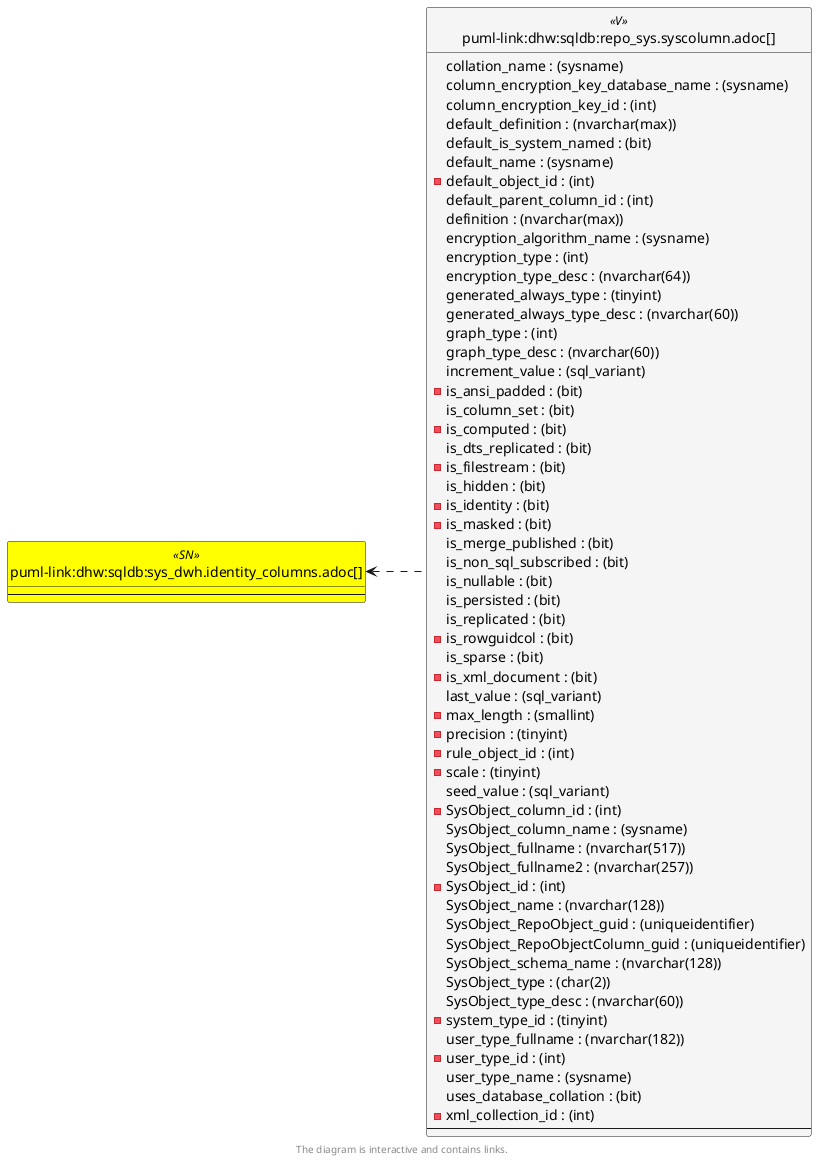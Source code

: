 @startuml
left to right direction
'top to bottom direction
hide circle
'avoide "." issues:
set namespaceSeparator none


skinparam class {
  BackgroundColor White
  BackgroundColor<<FN>> Yellow
  BackgroundColor<<FS>> Yellow
  BackgroundColor<<FT>> LightGray
  BackgroundColor<<IF>> Yellow
  BackgroundColor<<IS>> Yellow
  BackgroundColor<<P>> Aqua
  BackgroundColor<<PC>> Aqua
  BackgroundColor<<SN>> Yellow
  BackgroundColor<<SO>> SlateBlue
  BackgroundColor<<TF>> LightGray
  BackgroundColor<<TR>> Tomato
  BackgroundColor<<U>> White
  BackgroundColor<<V>> WhiteSmoke
  BackgroundColor<<X>> Aqua
  BackgroundColor<<external>> AliceBlue
}


entity "puml-link:dhw:sqldb:repo_sys.syscolumn.adoc[]" as repo_sys.SysColumn << V >> {
  collation_name : (sysname)
  column_encryption_key_database_name : (sysname)
  column_encryption_key_id : (int)
  default_definition : (nvarchar(max))
  default_is_system_named : (bit)
  default_name : (sysname)
  - default_object_id : (int)
  default_parent_column_id : (int)
  definition : (nvarchar(max))
  encryption_algorithm_name : (sysname)
  encryption_type : (int)
  encryption_type_desc : (nvarchar(64))
  generated_always_type : (tinyint)
  generated_always_type_desc : (nvarchar(60))
  graph_type : (int)
  graph_type_desc : (nvarchar(60))
  increment_value : (sql_variant)
  - is_ansi_padded : (bit)
  is_column_set : (bit)
  - is_computed : (bit)
  is_dts_replicated : (bit)
  - is_filestream : (bit)
  is_hidden : (bit)
  - is_identity : (bit)
  - is_masked : (bit)
  is_merge_published : (bit)
  is_non_sql_subscribed : (bit)
  is_nullable : (bit)
  is_persisted : (bit)
  is_replicated : (bit)
  - is_rowguidcol : (bit)
  is_sparse : (bit)
  - is_xml_document : (bit)
  last_value : (sql_variant)
  - max_length : (smallint)
  - precision : (tinyint)
  - rule_object_id : (int)
  - scale : (tinyint)
  seed_value : (sql_variant)
  - SysObject_column_id : (int)
  SysObject_column_name : (sysname)
  SysObject_fullname : (nvarchar(517))
  SysObject_fullname2 : (nvarchar(257))
  - SysObject_id : (int)
  SysObject_name : (nvarchar(128))
  SysObject_RepoObject_guid : (uniqueidentifier)
  SysObject_RepoObjectColumn_guid : (uniqueidentifier)
  SysObject_schema_name : (nvarchar(128))
  SysObject_type : (char(2))
  SysObject_type_desc : (nvarchar(60))
  - system_type_id : (tinyint)
  user_type_fullname : (nvarchar(182))
  - user_type_id : (int)
  user_type_name : (sysname)
  uses_database_collation : (bit)
  - xml_collection_id : (int)
  --
}

entity "puml-link:dhw:sqldb:sys_dwh.identity_columns.adoc[]" as sys_dwh.identity_columns << SN >> {
  --
}

sys_dwh.identity_columns <.. repo_sys.SysColumn
footer The diagram is interactive and contains links.
@enduml

